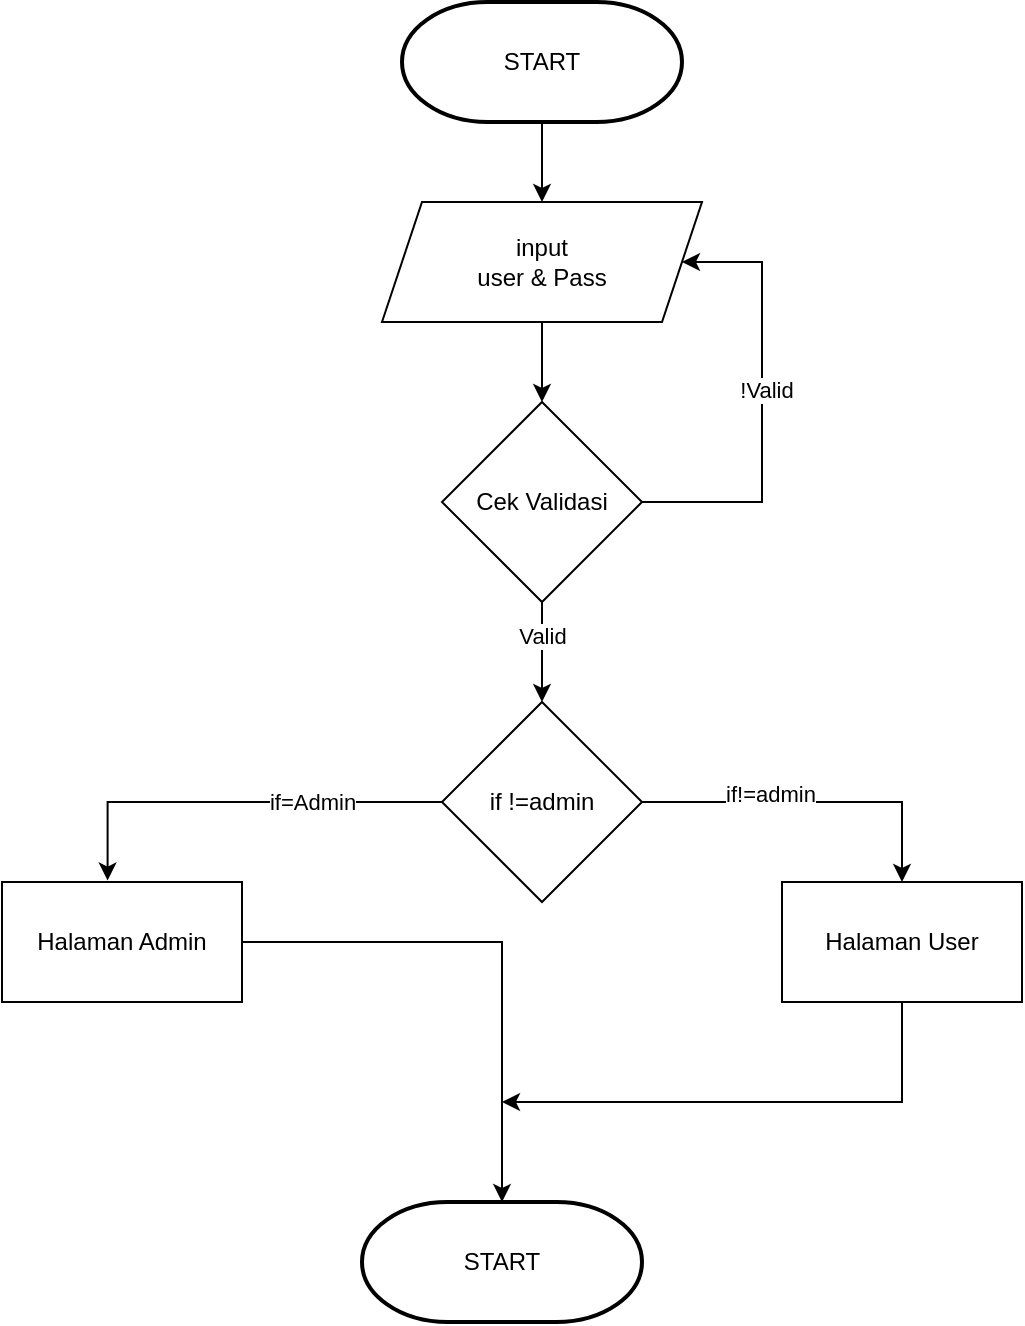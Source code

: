 <mxfile version="24.2.0" type="github" pages="3">
  <diagram name="Halaman Login dfd" id="44LEgpog10mTBOyXUpHi">
    <mxGraphModel dx="889" dy="494" grid="1" gridSize="10" guides="1" tooltips="1" connect="1" arrows="1" fold="1" page="1" pageScale="1" pageWidth="850" pageHeight="1100" math="0" shadow="0">
      <root>
        <mxCell id="0" />
        <mxCell id="1" parent="0" />
        <mxCell id="au5pq5mF-Zh_nji7KG91-8" style="edgeStyle=orthogonalEdgeStyle;rounded=0;orthogonalLoop=1;jettySize=auto;html=1;" parent="1" source="au5pq5mF-Zh_nji7KG91-4" target="au5pq5mF-Zh_nji7KG91-7" edge="1">
          <mxGeometry relative="1" as="geometry" />
        </mxCell>
        <mxCell id="au5pq5mF-Zh_nji7KG91-4" value="START" style="strokeWidth=2;html=1;shape=mxgraph.flowchart.terminator;whiteSpace=wrap;" parent="1" vertex="1">
          <mxGeometry x="310" y="110" width="140" height="60" as="geometry" />
        </mxCell>
        <mxCell id="au5pq5mF-Zh_nji7KG91-10" style="edgeStyle=orthogonalEdgeStyle;rounded=0;orthogonalLoop=1;jettySize=auto;html=1;entryX=1;entryY=0.5;entryDx=0;entryDy=0;" parent="1" source="au5pq5mF-Zh_nji7KG91-6" target="au5pq5mF-Zh_nji7KG91-7" edge="1">
          <mxGeometry relative="1" as="geometry">
            <Array as="points">
              <mxPoint x="490" y="360" />
              <mxPoint x="490" y="240" />
            </Array>
          </mxGeometry>
        </mxCell>
        <mxCell id="au5pq5mF-Zh_nji7KG91-11" value="!Valid" style="edgeLabel;html=1;align=center;verticalAlign=middle;resizable=0;points=[];" parent="au5pq5mF-Zh_nji7KG91-10" vertex="1" connectable="0">
          <mxGeometry x="0.055" y="-2" relative="1" as="geometry">
            <mxPoint as="offset" />
          </mxGeometry>
        </mxCell>
        <mxCell id="au5pq5mF-Zh_nji7KG91-6" value="Cek Validasi" style="rhombus;whiteSpace=wrap;html=1;" parent="1" vertex="1">
          <mxGeometry x="330" y="310" width="100" height="100" as="geometry" />
        </mxCell>
        <mxCell id="au5pq5mF-Zh_nji7KG91-9" style="edgeStyle=orthogonalEdgeStyle;rounded=0;orthogonalLoop=1;jettySize=auto;html=1;entryX=0.5;entryY=0;entryDx=0;entryDy=0;" parent="1" source="au5pq5mF-Zh_nji7KG91-7" target="au5pq5mF-Zh_nji7KG91-6" edge="1">
          <mxGeometry relative="1" as="geometry" />
        </mxCell>
        <mxCell id="au5pq5mF-Zh_nji7KG91-7" value="input&lt;br&gt;user &amp;amp; Pass" style="shape=parallelogram;perimeter=parallelogramPerimeter;whiteSpace=wrap;html=1;fixedSize=1;" parent="1" vertex="1">
          <mxGeometry x="300" y="210" width="160" height="60" as="geometry" />
        </mxCell>
        <mxCell id="pNiblZTqOQ4xLMzkYh80-2" style="edgeStyle=orthogonalEdgeStyle;rounded=0;orthogonalLoop=1;jettySize=auto;html=1;entryX=0.5;entryY=0;entryDx=0;entryDy=0;entryPerimeter=0;" edge="1" parent="1" source="au5pq5mF-Zh_nji7KG91-6">
          <mxGeometry relative="1" as="geometry">
            <mxPoint x="380" y="460" as="targetPoint" />
          </mxGeometry>
        </mxCell>
        <mxCell id="pNiblZTqOQ4xLMzkYh80-3" value="Valid" style="edgeLabel;html=1;align=center;verticalAlign=middle;resizable=0;points=[];" vertex="1" connectable="0" parent="pNiblZTqOQ4xLMzkYh80-2">
          <mxGeometry x="-0.322" relative="1" as="geometry">
            <mxPoint as="offset" />
          </mxGeometry>
        </mxCell>
        <mxCell id="eExtk4qUUg_j08A-vNnx-1" value="START" style="strokeWidth=2;html=1;shape=mxgraph.flowchart.terminator;whiteSpace=wrap;" vertex="1" parent="1">
          <mxGeometry x="290" y="710" width="140" height="60" as="geometry" />
        </mxCell>
        <mxCell id="eExtk4qUUg_j08A-vNnx-5" style="edgeStyle=orthogonalEdgeStyle;rounded=0;orthogonalLoop=1;jettySize=auto;html=1;entryX=0.5;entryY=0;entryDx=0;entryDy=0;" edge="1" parent="1" source="eExtk4qUUg_j08A-vNnx-2" target="eExtk4qUUg_j08A-vNnx-4">
          <mxGeometry relative="1" as="geometry" />
        </mxCell>
        <mxCell id="eExtk4qUUg_j08A-vNnx-8" value="if!=admin" style="edgeLabel;html=1;align=center;verticalAlign=middle;resizable=0;points=[];" vertex="1" connectable="0" parent="eExtk4qUUg_j08A-vNnx-5">
          <mxGeometry x="-0.246" y="4" relative="1" as="geometry">
            <mxPoint as="offset" />
          </mxGeometry>
        </mxCell>
        <mxCell id="eExtk4qUUg_j08A-vNnx-2" value="if !=admin" style="rhombus;whiteSpace=wrap;html=1;" vertex="1" parent="1">
          <mxGeometry x="330" y="460" width="100" height="100" as="geometry" />
        </mxCell>
        <mxCell id="eExtk4qUUg_j08A-vNnx-3" value="Halaman Admin" style="rounded=0;whiteSpace=wrap;html=1;" vertex="1" parent="1">
          <mxGeometry x="110" y="550" width="120" height="60" as="geometry" />
        </mxCell>
        <mxCell id="eExtk4qUUg_j08A-vNnx-10" style="edgeStyle=orthogonalEdgeStyle;rounded=0;orthogonalLoop=1;jettySize=auto;html=1;" edge="1" parent="1" source="eExtk4qUUg_j08A-vNnx-4">
          <mxGeometry relative="1" as="geometry">
            <mxPoint x="360" y="660" as="targetPoint" />
            <Array as="points">
              <mxPoint x="560" y="660" />
            </Array>
          </mxGeometry>
        </mxCell>
        <mxCell id="eExtk4qUUg_j08A-vNnx-4" value="Halaman User" style="rounded=0;whiteSpace=wrap;html=1;" vertex="1" parent="1">
          <mxGeometry x="500" y="550" width="120" height="60" as="geometry" />
        </mxCell>
        <mxCell id="eExtk4qUUg_j08A-vNnx-6" style="edgeStyle=orthogonalEdgeStyle;rounded=0;orthogonalLoop=1;jettySize=auto;html=1;entryX=0.44;entryY=-0.012;entryDx=0;entryDy=0;entryPerimeter=0;" edge="1" parent="1" source="eExtk4qUUg_j08A-vNnx-2" target="eExtk4qUUg_j08A-vNnx-3">
          <mxGeometry relative="1" as="geometry" />
        </mxCell>
        <mxCell id="eExtk4qUUg_j08A-vNnx-7" value="if=Admin" style="edgeLabel;html=1;align=center;verticalAlign=middle;resizable=0;points=[];" vertex="1" connectable="0" parent="eExtk4qUUg_j08A-vNnx-6">
          <mxGeometry x="-0.372" relative="1" as="geometry">
            <mxPoint as="offset" />
          </mxGeometry>
        </mxCell>
        <mxCell id="eExtk4qUUg_j08A-vNnx-9" style="edgeStyle=orthogonalEdgeStyle;rounded=0;orthogonalLoop=1;jettySize=auto;html=1;entryX=0.5;entryY=0;entryDx=0;entryDy=0;entryPerimeter=0;" edge="1" parent="1" source="eExtk4qUUg_j08A-vNnx-3" target="eExtk4qUUg_j08A-vNnx-1">
          <mxGeometry relative="1" as="geometry">
            <Array as="points">
              <mxPoint x="360" y="580" />
              <mxPoint x="360" y="700" />
            </Array>
          </mxGeometry>
        </mxCell>
      </root>
    </mxGraphModel>
  </diagram>
  <diagram id="QspjYWRWrrLRU-D5Hh4Y" name="ADMIN BAGIAN">
    <mxGraphModel dx="756" dy="420" grid="1" gridSize="10" guides="1" tooltips="1" connect="1" arrows="1" fold="1" page="1" pageScale="1" pageWidth="850" pageHeight="1100" math="0" shadow="0">
      <root>
        <mxCell id="0" />
        <mxCell id="1" parent="0" />
      </root>
    </mxGraphModel>
  </diagram>
  <diagram id="WzdMmPgejK8aagJuof7a" name="Admin Validasi">
    <mxGraphModel dx="630" dy="350" grid="1" gridSize="10" guides="1" tooltips="1" connect="1" arrows="1" fold="1" page="1" pageScale="1" pageWidth="850" pageHeight="1100" math="0" shadow="0">
      <root>
        <mxCell id="0" />
        <mxCell id="1" parent="0" />
        <mxCell id="aWoMi2S4jqbOJm6Kr29S-2" style="edgeStyle=orthogonalEdgeStyle;rounded=0;orthogonalLoop=1;jettySize=auto;html=1;entryX=0.5;entryY=0;entryDx=0;entryDy=0;" edge="1" parent="1" source="27Zh0hGcwNleiV3MD0Gi-1" target="aWoMi2S4jqbOJm6Kr29S-1">
          <mxGeometry relative="1" as="geometry" />
        </mxCell>
        <mxCell id="27Zh0hGcwNleiV3MD0Gi-1" value="Start" style="strokeWidth=2;html=1;shape=mxgraph.flowchart.terminator;whiteSpace=wrap;" vertex="1" parent="1">
          <mxGeometry x="310" y="60" width="130" height="70" as="geometry" />
        </mxCell>
        <mxCell id="5BqOkM6_JBLCpaxiIyKo-2" style="edgeStyle=orthogonalEdgeStyle;rounded=0;orthogonalLoop=1;jettySize=auto;html=1;entryX=0.5;entryY=0;entryDx=0;entryDy=0;" edge="1" parent="1" source="aWoMi2S4jqbOJm6Kr29S-1" target="5BqOkM6_JBLCpaxiIyKo-1">
          <mxGeometry relative="1" as="geometry" />
        </mxCell>
        <mxCell id="aWoMi2S4jqbOJm6Kr29S-1" value="Admin Mengecek" style="rounded=0;whiteSpace=wrap;html=1;" vertex="1" parent="1">
          <mxGeometry x="315" y="170" width="120" height="60" as="geometry" />
        </mxCell>
        <mxCell id="5BqOkM6_JBLCpaxiIyKo-3" style="edgeStyle=orthogonalEdgeStyle;rounded=0;orthogonalLoop=1;jettySize=auto;html=1;entryX=1;entryY=0.5;entryDx=0;entryDy=0;" edge="1" parent="1" source="5BqOkM6_JBLCpaxiIyKo-1" target="5BqOkM6_JBLCpaxiIyKo-5">
          <mxGeometry relative="1" as="geometry">
            <mxPoint x="510" y="200" as="targetPoint" />
            <Array as="points">
              <mxPoint x="550" y="310" />
              <mxPoint x="550" y="200" />
            </Array>
          </mxGeometry>
        </mxCell>
        <mxCell id="5BqOkM6_JBLCpaxiIyKo-8" style="edgeStyle=orthogonalEdgeStyle;rounded=0;orthogonalLoop=1;jettySize=auto;html=1;" edge="1" parent="1" source="5BqOkM6_JBLCpaxiIyKo-1">
          <mxGeometry relative="1" as="geometry">
            <mxPoint x="375" y="400" as="targetPoint" />
          </mxGeometry>
        </mxCell>
        <mxCell id="5BqOkM6_JBLCpaxiIyKo-1" value="if admin menyesetujui" style="rhombus;whiteSpace=wrap;html=1;" vertex="1" parent="1">
          <mxGeometry x="322.5" y="260" width="105" height="100" as="geometry" />
        </mxCell>
        <mxCell id="5BqOkM6_JBLCpaxiIyKo-4" value="No" style="text;html=1;align=center;verticalAlign=middle;resizable=0;points=[];autosize=1;strokeColor=none;fillColor=none;" vertex="1" parent="1">
          <mxGeometry x="460" y="288" width="40" height="30" as="geometry" />
        </mxCell>
        <mxCell id="5BqOkM6_JBLCpaxiIyKo-6" style="edgeStyle=orthogonalEdgeStyle;rounded=0;orthogonalLoop=1;jettySize=auto;html=1;entryX=1;entryY=0.5;entryDx=0;entryDy=0;" edge="1" parent="1" source="5BqOkM6_JBLCpaxiIyKo-5" target="aWoMi2S4jqbOJm6Kr29S-1">
          <mxGeometry relative="1" as="geometry" />
        </mxCell>
        <mxCell id="5BqOkM6_JBLCpaxiIyKo-5" value="Delete" style="rounded=0;whiteSpace=wrap;html=1;" vertex="1" parent="1">
          <mxGeometry x="470" y="185" width="60" height="30" as="geometry" />
        </mxCell>
        <mxCell id="5BqOkM6_JBLCpaxiIyKo-7" value="End" style="strokeWidth=2;html=1;shape=mxgraph.flowchart.terminator;whiteSpace=wrap;" vertex="1" parent="1">
          <mxGeometry x="310" y="404" width="130" height="70" as="geometry" />
        </mxCell>
      </root>
    </mxGraphModel>
  </diagram>
</mxfile>
